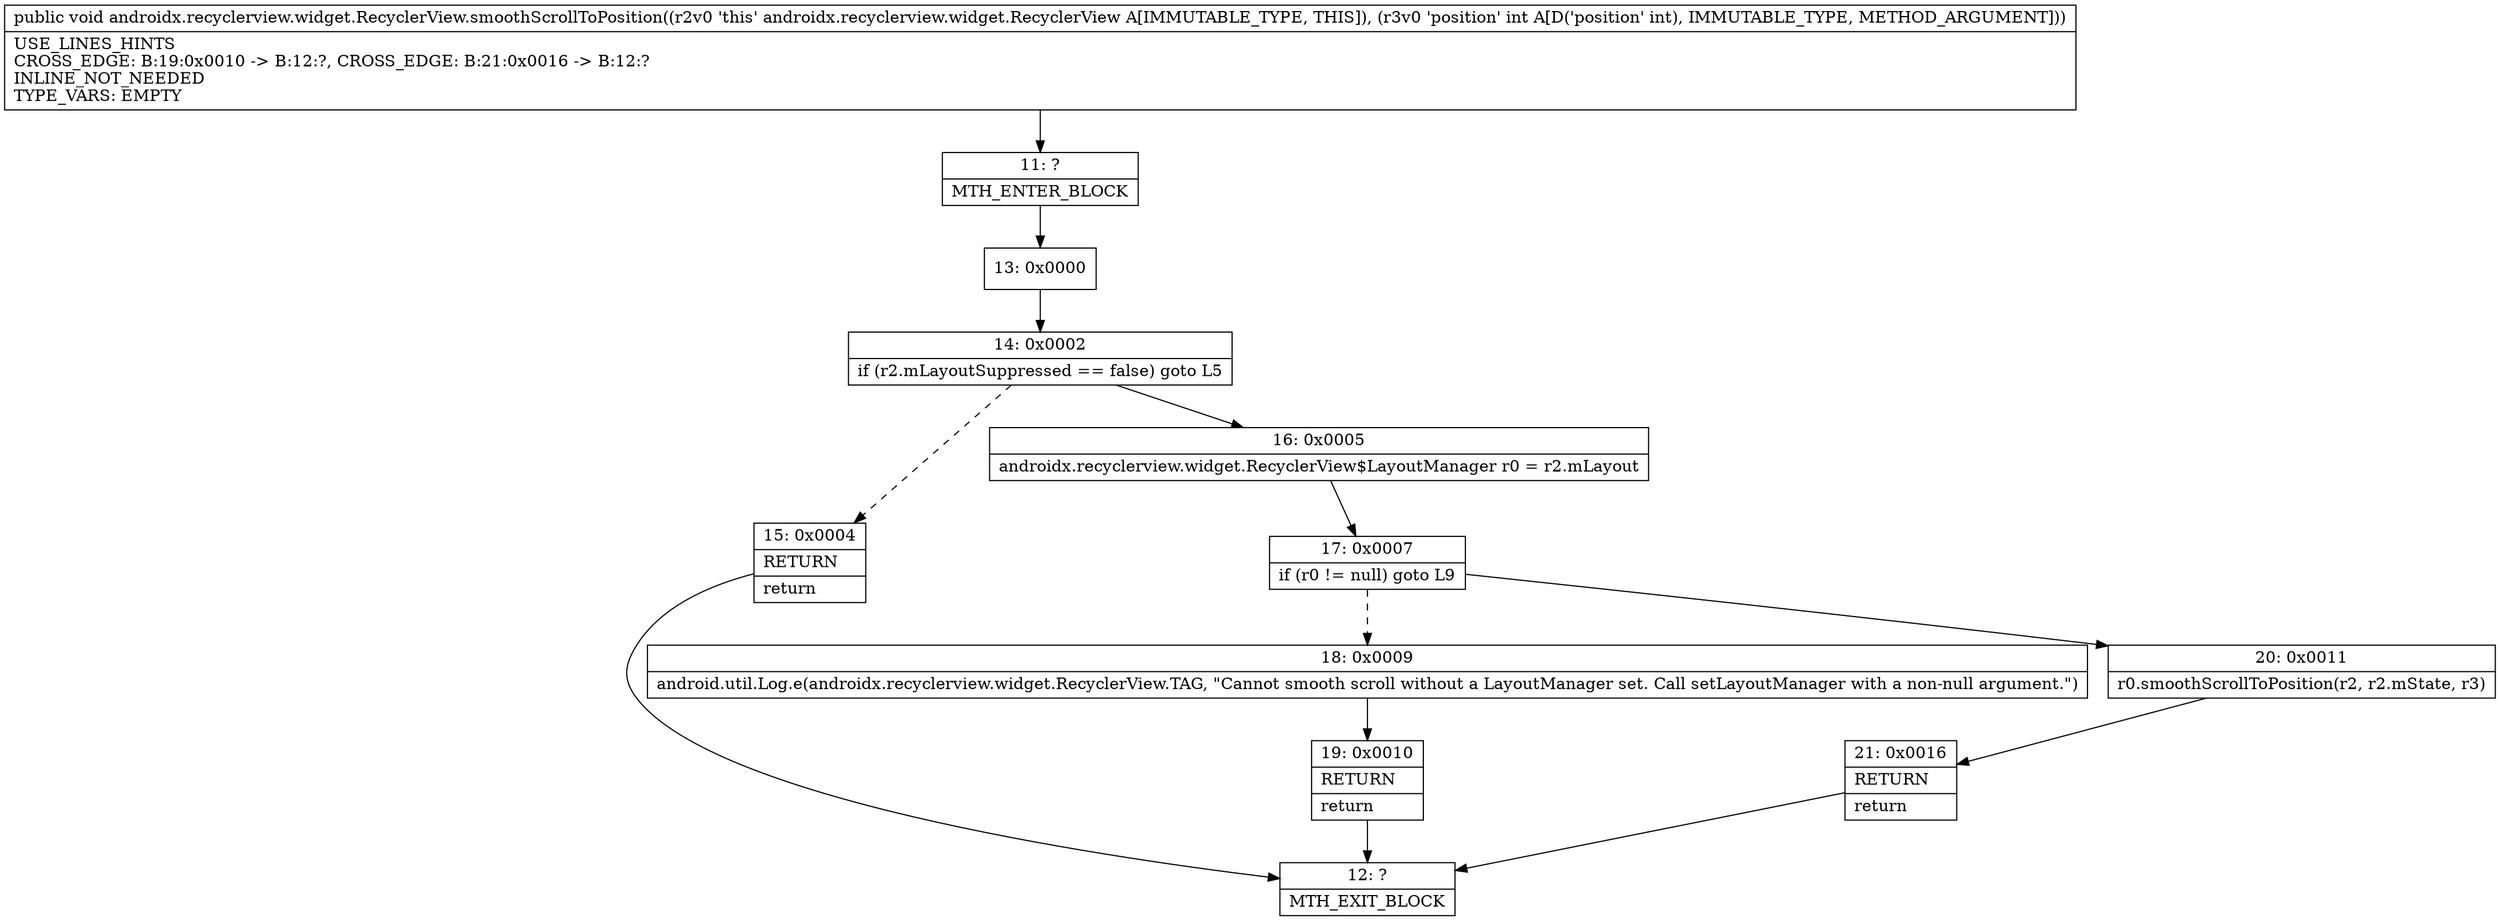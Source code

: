 digraph "CFG forandroidx.recyclerview.widget.RecyclerView.smoothScrollToPosition(I)V" {
Node_11 [shape=record,label="{11\:\ ?|MTH_ENTER_BLOCK\l}"];
Node_13 [shape=record,label="{13\:\ 0x0000}"];
Node_14 [shape=record,label="{14\:\ 0x0002|if (r2.mLayoutSuppressed == false) goto L5\l}"];
Node_15 [shape=record,label="{15\:\ 0x0004|RETURN\l|return\l}"];
Node_12 [shape=record,label="{12\:\ ?|MTH_EXIT_BLOCK\l}"];
Node_16 [shape=record,label="{16\:\ 0x0005|androidx.recyclerview.widget.RecyclerView$LayoutManager r0 = r2.mLayout\l}"];
Node_17 [shape=record,label="{17\:\ 0x0007|if (r0 != null) goto L9\l}"];
Node_18 [shape=record,label="{18\:\ 0x0009|android.util.Log.e(androidx.recyclerview.widget.RecyclerView.TAG, \"Cannot smooth scroll without a LayoutManager set. Call setLayoutManager with a non\-null argument.\")\l}"];
Node_19 [shape=record,label="{19\:\ 0x0010|RETURN\l|return\l}"];
Node_20 [shape=record,label="{20\:\ 0x0011|r0.smoothScrollToPosition(r2, r2.mState, r3)\l}"];
Node_21 [shape=record,label="{21\:\ 0x0016|RETURN\l|return\l}"];
MethodNode[shape=record,label="{public void androidx.recyclerview.widget.RecyclerView.smoothScrollToPosition((r2v0 'this' androidx.recyclerview.widget.RecyclerView A[IMMUTABLE_TYPE, THIS]), (r3v0 'position' int A[D('position' int), IMMUTABLE_TYPE, METHOD_ARGUMENT]))  | USE_LINES_HINTS\lCROSS_EDGE: B:19:0x0010 \-\> B:12:?, CROSS_EDGE: B:21:0x0016 \-\> B:12:?\lINLINE_NOT_NEEDED\lTYPE_VARS: EMPTY\l}"];
MethodNode -> Node_11;Node_11 -> Node_13;
Node_13 -> Node_14;
Node_14 -> Node_15[style=dashed];
Node_14 -> Node_16;
Node_15 -> Node_12;
Node_16 -> Node_17;
Node_17 -> Node_18[style=dashed];
Node_17 -> Node_20;
Node_18 -> Node_19;
Node_19 -> Node_12;
Node_20 -> Node_21;
Node_21 -> Node_12;
}

